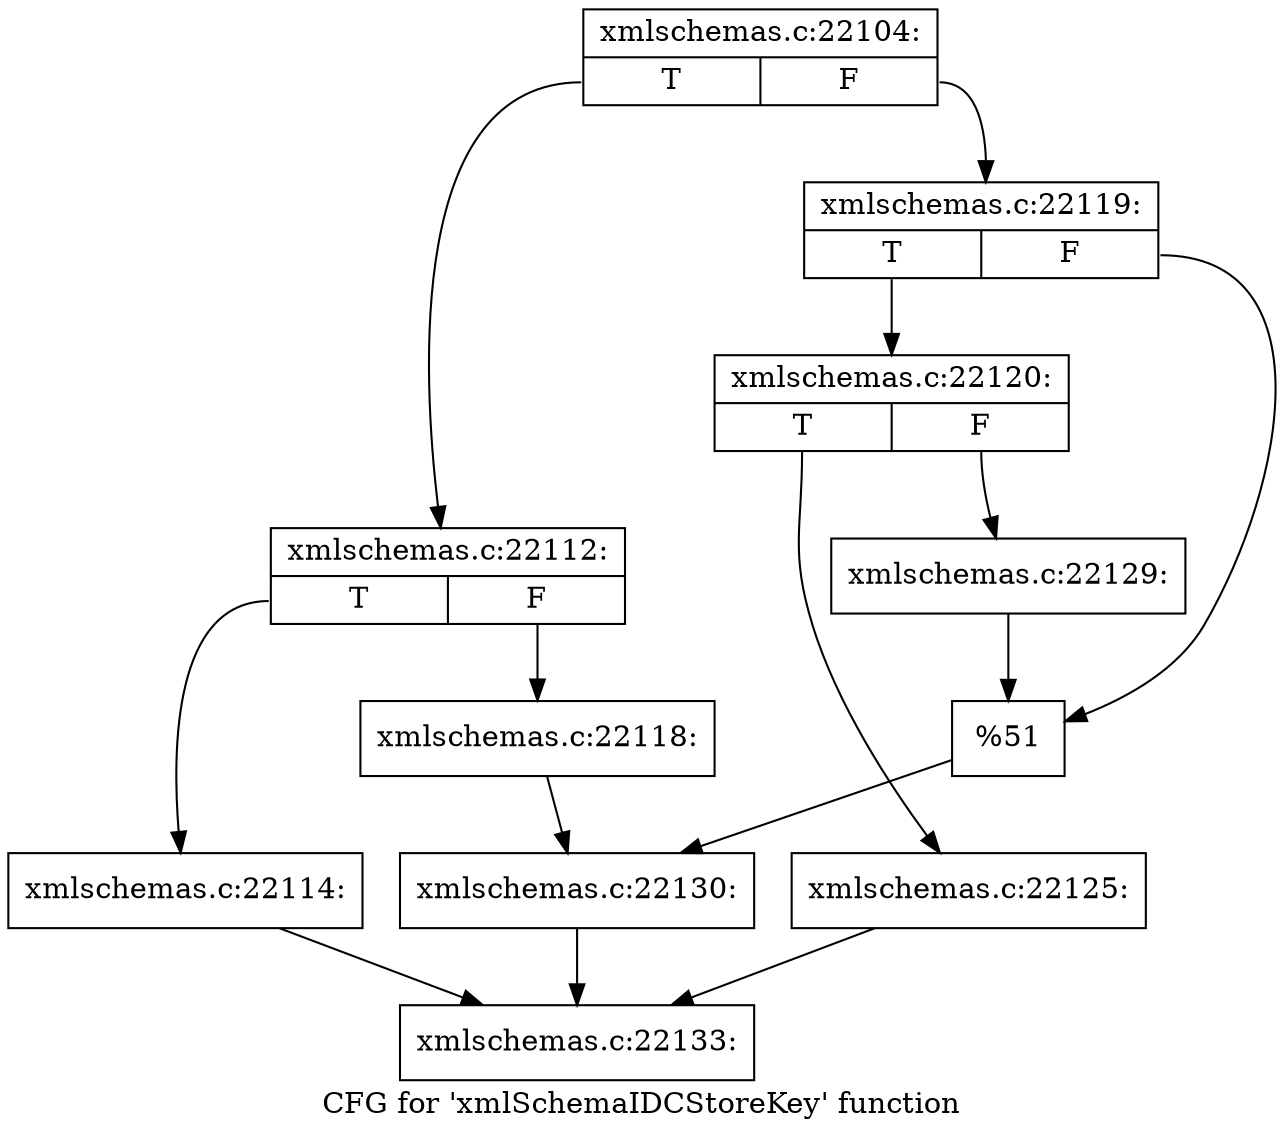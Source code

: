 digraph "CFG for 'xmlSchemaIDCStoreKey' function" {
	label="CFG for 'xmlSchemaIDCStoreKey' function";

	Node0x5591ed0 [shape=record,label="{xmlschemas.c:22104:|{<s0>T|<s1>F}}"];
	Node0x5591ed0:s0 -> Node0x48152c0;
	Node0x5591ed0:s1 -> Node0x4815360;
	Node0x48152c0 [shape=record,label="{xmlschemas.c:22112:|{<s0>T|<s1>F}}"];
	Node0x48152c0:s0 -> Node0x4815c80;
	Node0x48152c0:s1 -> Node0x4815cd0;
	Node0x4815c80 [shape=record,label="{xmlschemas.c:22114:}"];
	Node0x4815c80 -> Node0x55c0290;
	Node0x4815cd0 [shape=record,label="{xmlschemas.c:22118:}"];
	Node0x4815cd0 -> Node0x4815310;
	Node0x4815360 [shape=record,label="{xmlschemas.c:22119:|{<s0>T|<s1>F}}"];
	Node0x4815360:s0 -> Node0x4816a60;
	Node0x4815360:s1 -> Node0x4816ab0;
	Node0x4816a60 [shape=record,label="{xmlschemas.c:22120:|{<s0>T|<s1>F}}"];
	Node0x4816a60:s0 -> Node0x4817ce0;
	Node0x4816a60:s1 -> Node0x4817d30;
	Node0x4817ce0 [shape=record,label="{xmlschemas.c:22125:}"];
	Node0x4817ce0 -> Node0x55c0290;
	Node0x4817d30 [shape=record,label="{xmlschemas.c:22129:}"];
	Node0x4817d30 -> Node0x4816ab0;
	Node0x4816ab0 [shape=record,label="{%51}"];
	Node0x4816ab0 -> Node0x4815310;
	Node0x4815310 [shape=record,label="{xmlschemas.c:22130:}"];
	Node0x4815310 -> Node0x55c0290;
	Node0x55c0290 [shape=record,label="{xmlschemas.c:22133:}"];
}
